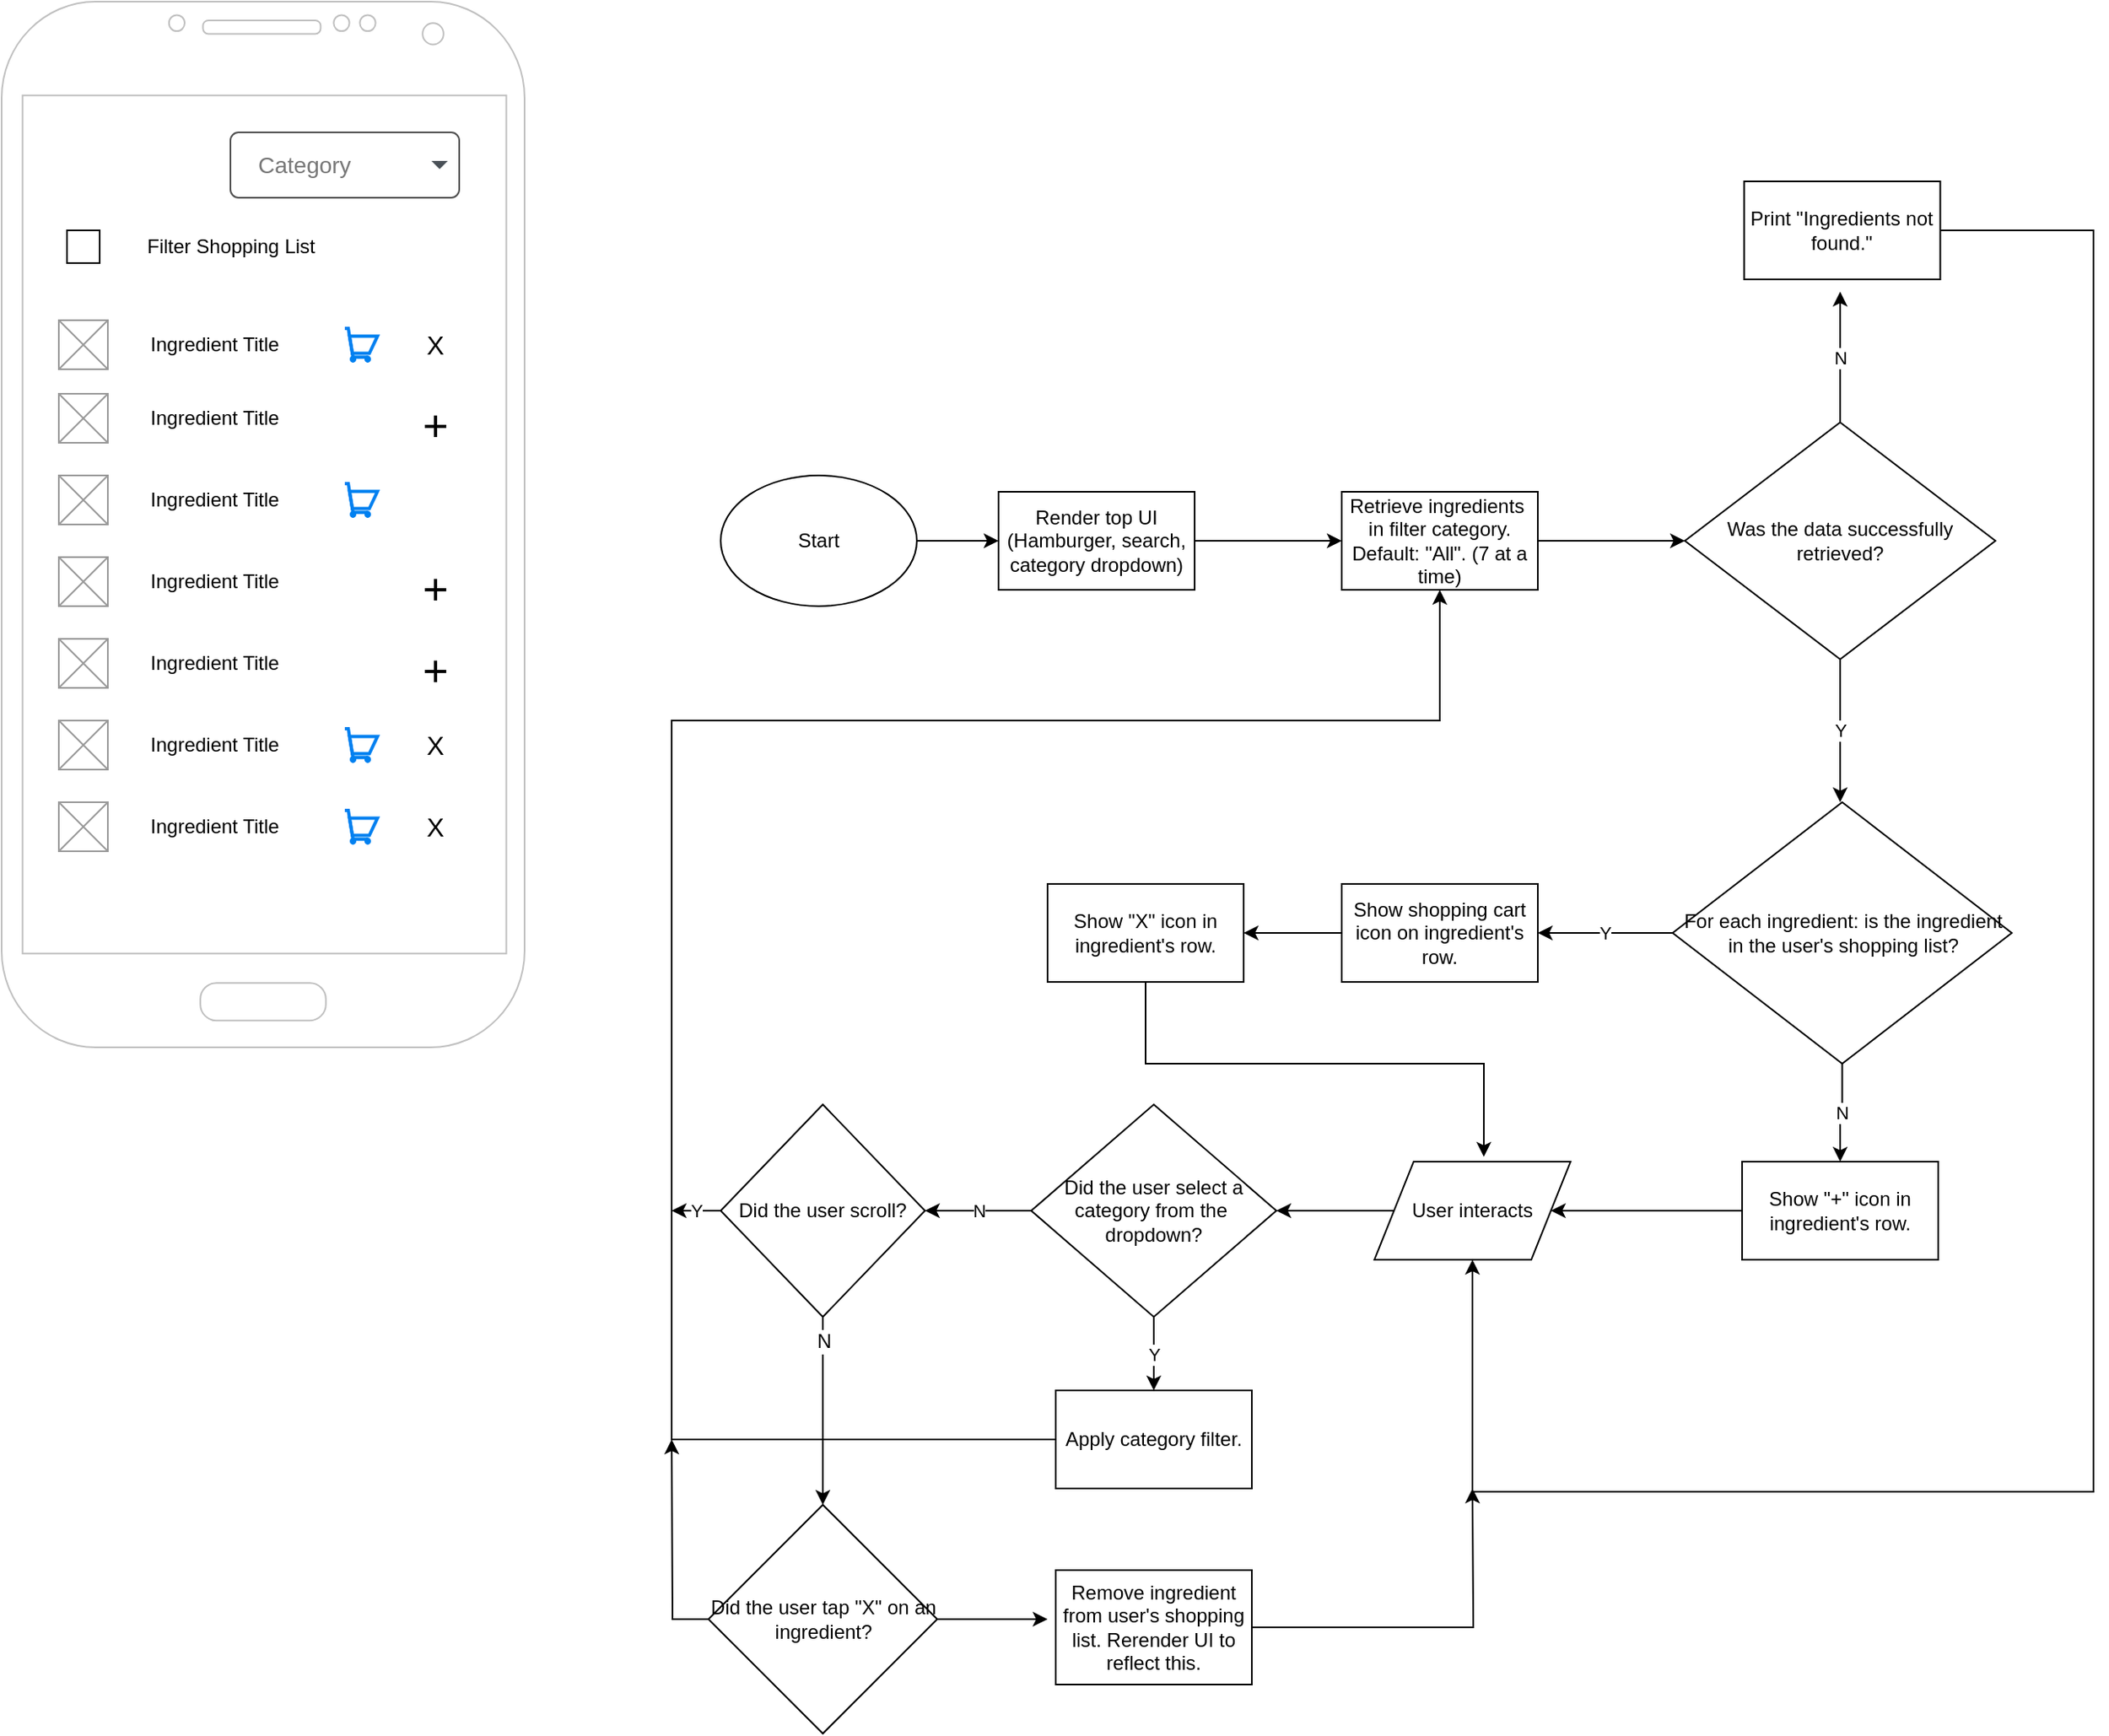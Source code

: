 <mxfile version="12.9.0" type="device"><diagram id="l2lB3IDHGOy-mHP-n-XK" name="Page-1"><mxGraphModel dx="2272" dy="769" grid="1" gridSize="10" guides="1" tooltips="1" connect="1" arrows="1" fold="1" page="1" pageScale="1" pageWidth="850" pageHeight="1100" math="0" shadow="0"><root><mxCell id="0"/><mxCell id="1" parent="0"/><mxCell id="iJ8HfIzHJP0FEsMmiKL5-1" value="" style="verticalLabelPosition=bottom;verticalAlign=top;html=1;shadow=0;dashed=0;strokeWidth=1;shape=mxgraph.android.phone2;strokeColor=#c0c0c0;" vertex="1" parent="1"><mxGeometry x="-60" y="30" width="320" height="640" as="geometry"/></mxCell><mxCell id="iJ8HfIzHJP0FEsMmiKL5-2" value="" style="whiteSpace=wrap;html=1;aspect=fixed;" vertex="1" parent="iJ8HfIzHJP0FEsMmiKL5-1"><mxGeometry x="40" y="140" width="20" height="20" as="geometry"/></mxCell><mxCell id="iJ8HfIzHJP0FEsMmiKL5-3" value="Filter Shopping List" style="text;html=1;align=center;verticalAlign=middle;resizable=0;points=[];autosize=1;" vertex="1" parent="iJ8HfIzHJP0FEsMmiKL5-1"><mxGeometry x="80" y="140" width="120" height="20" as="geometry"/></mxCell><mxCell id="iJ8HfIzHJP0FEsMmiKL5-4" value="" style="html=1;verticalLabelPosition=bottom;align=center;labelBackgroundColor=#ffffff;verticalAlign=top;strokeWidth=2;strokeColor=#0080F0;shadow=0;dashed=0;shape=mxgraph.ios7.icons.shopping_cart;" vertex="1" parent="iJ8HfIzHJP0FEsMmiKL5-1"><mxGeometry x="210" y="200" width="20" height="20" as="geometry"/></mxCell><mxCell id="iJ8HfIzHJP0FEsMmiKL5-5" value="&lt;font style=&quot;font-size: 16px&quot;&gt;X&lt;/font&gt;" style="text;html=1;align=center;verticalAlign=middle;resizable=0;points=[];autosize=1;" vertex="1" parent="iJ8HfIzHJP0FEsMmiKL5-1"><mxGeometry x="250" y="200" width="30" height="20" as="geometry"/></mxCell><mxCell id="iJ8HfIzHJP0FEsMmiKL5-6" value="" style="verticalLabelPosition=bottom;shadow=0;dashed=0;align=center;html=1;verticalAlign=top;strokeWidth=1;shape=mxgraph.mockup.graphics.simpleIcon;strokeColor=#999999;" vertex="1" parent="1"><mxGeometry x="-25" y="225" width="30" height="30" as="geometry"/></mxCell><mxCell id="iJ8HfIzHJP0FEsMmiKL5-7" value="" style="shape=image;html=1;verticalAlign=top;verticalLabelPosition=bottom;labelBackgroundColor=#ffffff;imageAspect=0;aspect=fixed;image=https://cdn4.iconfinder.com/data/icons/wirecons-free-vector-icons/32/menu-alt-128.png" vertex="1" parent="1"><mxGeometry x="-30" y="110" width="40" height="40" as="geometry"/></mxCell><mxCell id="iJ8HfIzHJP0FEsMmiKL5-9" value="Category" style="html=1;shadow=0;dashed=0;shape=mxgraph.bootstrap.rrect;rSize=5;strokeColor=#505050;strokeWidth=1;fillColor=#ffffff;fontColor=#777777;whiteSpace=wrap;align=left;verticalAlign=middle;fontStyle=0;fontSize=14;spacingRight=0;spacing=17;" vertex="1" parent="1"><mxGeometry x="80" y="110" width="140" height="40" as="geometry"/></mxCell><mxCell id="iJ8HfIzHJP0FEsMmiKL5-10" value="" style="shape=triangle;direction=south;fillColor=#495057;strokeColor=none;perimeter=none;" vertex="1" parent="iJ8HfIzHJP0FEsMmiKL5-9"><mxGeometry x="1" y="0.5" width="10" height="5" relative="1" as="geometry"><mxPoint x="-17" y="-2.5" as="offset"/></mxGeometry></mxCell><mxCell id="iJ8HfIzHJP0FEsMmiKL5-11" value="Ingredient Title" style="text;html=1;align=center;verticalAlign=middle;resizable=0;points=[];autosize=1;" vertex="1" parent="1"><mxGeometry x="20" y="230" width="100" height="20" as="geometry"/></mxCell><mxCell id="iJ8HfIzHJP0FEsMmiKL5-12" value="" style="verticalLabelPosition=bottom;shadow=0;dashed=0;align=center;html=1;verticalAlign=top;strokeWidth=1;shape=mxgraph.mockup.graphics.simpleIcon;strokeColor=#999999;" vertex="1" parent="1"><mxGeometry x="-25" y="270" width="30" height="30" as="geometry"/></mxCell><mxCell id="iJ8HfIzHJP0FEsMmiKL5-13" value="Ingredient Title" style="text;html=1;align=center;verticalAlign=middle;resizable=0;points=[];autosize=1;" vertex="1" parent="1"><mxGeometry x="20" y="275" width="100" height="20" as="geometry"/></mxCell><mxCell id="iJ8HfIzHJP0FEsMmiKL5-14" value="" style="html=1;verticalLabelPosition=bottom;align=center;labelBackgroundColor=#ffffff;verticalAlign=top;strokeWidth=2;strokeColor=#0080F0;shadow=0;dashed=0;shape=mxgraph.ios7.icons.shopping_cart;" vertex="1" parent="1"><mxGeometry x="150" y="325" width="20" height="20" as="geometry"/></mxCell><mxCell id="iJ8HfIzHJP0FEsMmiKL5-15" value="" style="verticalLabelPosition=bottom;shadow=0;dashed=0;align=center;html=1;verticalAlign=top;strokeWidth=1;shape=mxgraph.mockup.graphics.simpleIcon;strokeColor=#999999;" vertex="1" parent="1"><mxGeometry x="-25" y="320" width="30" height="30" as="geometry"/></mxCell><mxCell id="iJ8HfIzHJP0FEsMmiKL5-16" value="Ingredient Title" style="text;html=1;align=center;verticalAlign=middle;resizable=0;points=[];autosize=1;" vertex="1" parent="1"><mxGeometry x="20" y="325" width="100" height="20" as="geometry"/></mxCell><mxCell id="iJ8HfIzHJP0FEsMmiKL5-17" value="" style="verticalLabelPosition=bottom;shadow=0;dashed=0;align=center;html=1;verticalAlign=top;strokeWidth=1;shape=mxgraph.mockup.graphics.simpleIcon;strokeColor=#999999;" vertex="1" parent="1"><mxGeometry x="-25" y="370" width="30" height="30" as="geometry"/></mxCell><mxCell id="iJ8HfIzHJP0FEsMmiKL5-18" value="Ingredient Title" style="text;html=1;align=center;verticalAlign=middle;resizable=0;points=[];autosize=1;" vertex="1" parent="1"><mxGeometry x="20" y="375" width="100" height="20" as="geometry"/></mxCell><mxCell id="iJ8HfIzHJP0FEsMmiKL5-19" value="" style="verticalLabelPosition=bottom;shadow=0;dashed=0;align=center;html=1;verticalAlign=top;strokeWidth=1;shape=mxgraph.mockup.graphics.simpleIcon;strokeColor=#999999;" vertex="1" parent="1"><mxGeometry x="-25" y="420" width="30" height="30" as="geometry"/></mxCell><mxCell id="iJ8HfIzHJP0FEsMmiKL5-20" value="Ingredient Title" style="text;html=1;align=center;verticalAlign=middle;resizable=0;points=[];autosize=1;" vertex="1" parent="1"><mxGeometry x="20" y="425" width="100" height="20" as="geometry"/></mxCell><mxCell id="iJ8HfIzHJP0FEsMmiKL5-21" value="" style="html=1;verticalLabelPosition=bottom;align=center;labelBackgroundColor=#ffffff;verticalAlign=top;strokeWidth=2;strokeColor=#0080F0;shadow=0;dashed=0;shape=mxgraph.ios7.icons.shopping_cart;" vertex="1" parent="1"><mxGeometry x="150" y="475" width="20" height="20" as="geometry"/></mxCell><mxCell id="iJ8HfIzHJP0FEsMmiKL5-22" value="&lt;font style=&quot;font-size: 16px&quot;&gt;X&lt;/font&gt;" style="text;html=1;align=center;verticalAlign=middle;resizable=0;points=[];autosize=1;" vertex="1" parent="1"><mxGeometry x="190" y="475" width="30" height="20" as="geometry"/></mxCell><mxCell id="iJ8HfIzHJP0FEsMmiKL5-23" value="" style="verticalLabelPosition=bottom;shadow=0;dashed=0;align=center;html=1;verticalAlign=top;strokeWidth=1;shape=mxgraph.mockup.graphics.simpleIcon;strokeColor=#999999;" vertex="1" parent="1"><mxGeometry x="-25" y="470" width="30" height="30" as="geometry"/></mxCell><mxCell id="iJ8HfIzHJP0FEsMmiKL5-24" value="Ingredient Title" style="text;html=1;align=center;verticalAlign=middle;resizable=0;points=[];autosize=1;" vertex="1" parent="1"><mxGeometry x="20" y="475" width="100" height="20" as="geometry"/></mxCell><mxCell id="iJ8HfIzHJP0FEsMmiKL5-25" value="" style="html=1;verticalLabelPosition=bottom;align=center;labelBackgroundColor=#ffffff;verticalAlign=top;strokeWidth=2;strokeColor=#0080F0;shadow=0;dashed=0;shape=mxgraph.ios7.icons.shopping_cart;" vertex="1" parent="1"><mxGeometry x="150" y="525" width="20" height="20" as="geometry"/></mxCell><mxCell id="iJ8HfIzHJP0FEsMmiKL5-26" value="&lt;font style=&quot;font-size: 16px&quot;&gt;X&lt;/font&gt;" style="text;html=1;align=center;verticalAlign=middle;resizable=0;points=[];autosize=1;" vertex="1" parent="1"><mxGeometry x="190" y="525" width="30" height="20" as="geometry"/></mxCell><mxCell id="iJ8HfIzHJP0FEsMmiKL5-27" value="" style="verticalLabelPosition=bottom;shadow=0;dashed=0;align=center;html=1;verticalAlign=top;strokeWidth=1;shape=mxgraph.mockup.graphics.simpleIcon;strokeColor=#999999;" vertex="1" parent="1"><mxGeometry x="-25" y="520" width="30" height="30" as="geometry"/></mxCell><mxCell id="iJ8HfIzHJP0FEsMmiKL5-28" value="Ingredient Title" style="text;html=1;align=center;verticalAlign=middle;resizable=0;points=[];autosize=1;" vertex="1" parent="1"><mxGeometry x="20" y="525" width="100" height="20" as="geometry"/></mxCell><mxCell id="iJ8HfIzHJP0FEsMmiKL5-29" value="+" style="text;html=1;align=center;verticalAlign=middle;resizable=0;points=[];autosize=1;fontSize=27;" vertex="1" parent="1"><mxGeometry x="190" y="270" width="30" height="40" as="geometry"/></mxCell><mxCell id="iJ8HfIzHJP0FEsMmiKL5-30" value="+" style="text;html=1;align=center;verticalAlign=middle;resizable=0;points=[];autosize=1;fontSize=27;" vertex="1" parent="1"><mxGeometry x="190" y="370" width="30" height="40" as="geometry"/></mxCell><mxCell id="iJ8HfIzHJP0FEsMmiKL5-31" value="+" style="text;html=1;align=center;verticalAlign=middle;resizable=0;points=[];autosize=1;fontSize=27;" vertex="1" parent="1"><mxGeometry x="190" y="420" width="30" height="40" as="geometry"/></mxCell><mxCell id="iJ8HfIzHJP0FEsMmiKL5-34" style="edgeStyle=orthogonalEdgeStyle;rounded=0;orthogonalLoop=1;jettySize=auto;html=1;" edge="1" parent="1" source="iJ8HfIzHJP0FEsMmiKL5-32"><mxGeometry relative="1" as="geometry"><mxPoint x="550" y="360" as="targetPoint"/></mxGeometry></mxCell><mxCell id="iJ8HfIzHJP0FEsMmiKL5-32" value="Start" style="ellipse;whiteSpace=wrap;html=1;" vertex="1" parent="1"><mxGeometry x="380" y="320" width="120" height="80" as="geometry"/></mxCell><mxCell id="iJ8HfIzHJP0FEsMmiKL5-36" style="edgeStyle=orthogonalEdgeStyle;rounded=0;orthogonalLoop=1;jettySize=auto;html=1;entryX=0;entryY=0.5;entryDx=0;entryDy=0;" edge="1" parent="1" source="iJ8HfIzHJP0FEsMmiKL5-33" target="iJ8HfIzHJP0FEsMmiKL5-35"><mxGeometry relative="1" as="geometry"/></mxCell><mxCell id="iJ8HfIzHJP0FEsMmiKL5-33" value="Render top UI (Hamburger, search, category dropdown)" style="rounded=0;whiteSpace=wrap;html=1;" vertex="1" parent="1"><mxGeometry x="550" y="330" width="120" height="60" as="geometry"/></mxCell><mxCell id="iJ8HfIzHJP0FEsMmiKL5-42" style="edgeStyle=orthogonalEdgeStyle;rounded=0;orthogonalLoop=1;jettySize=auto;html=1;" edge="1" parent="1" source="iJ8HfIzHJP0FEsMmiKL5-35"><mxGeometry relative="1" as="geometry"><mxPoint x="970" y="360" as="targetPoint"/></mxGeometry></mxCell><mxCell id="iJ8HfIzHJP0FEsMmiKL5-35" value="Retrieve ingredients&amp;nbsp; in filter category. Default: &quot;All&quot;. (7 at a time)" style="rounded=0;whiteSpace=wrap;html=1;" vertex="1" parent="1"><mxGeometry x="760" y="330" width="120" height="60" as="geometry"/></mxCell><mxCell id="iJ8HfIzHJP0FEsMmiKL5-46" value="Y" style="edgeStyle=orthogonalEdgeStyle;rounded=0;orthogonalLoop=1;jettySize=auto;html=1;" edge="1" parent="1" source="iJ8HfIzHJP0FEsMmiKL5-43"><mxGeometry relative="1" as="geometry"><mxPoint x="1065" y="520" as="targetPoint"/></mxGeometry></mxCell><mxCell id="iJ8HfIzHJP0FEsMmiKL5-88" value="N" style="edgeStyle=orthogonalEdgeStyle;rounded=0;orthogonalLoop=1;jettySize=auto;html=1;" edge="1" parent="1" source="iJ8HfIzHJP0FEsMmiKL5-43"><mxGeometry relative="1" as="geometry"><mxPoint x="1065" y="207.5" as="targetPoint"/></mxGeometry></mxCell><mxCell id="iJ8HfIzHJP0FEsMmiKL5-43" value="Was the data successfully retrieved?" style="rhombus;whiteSpace=wrap;html=1;" vertex="1" parent="1"><mxGeometry x="970" y="287.5" width="190" height="145" as="geometry"/></mxCell><mxCell id="iJ8HfIzHJP0FEsMmiKL5-51" value="Y" style="edgeStyle=orthogonalEdgeStyle;rounded=0;orthogonalLoop=1;jettySize=auto;html=1;entryX=1;entryY=0.5;entryDx=0;entryDy=0;" edge="1" parent="1" source="iJ8HfIzHJP0FEsMmiKL5-50" target="iJ8HfIzHJP0FEsMmiKL5-52"><mxGeometry relative="1" as="geometry"><mxPoint x="920" y="600" as="targetPoint"/></mxGeometry></mxCell><mxCell id="iJ8HfIzHJP0FEsMmiKL5-58" value="N" style="edgeStyle=orthogonalEdgeStyle;rounded=0;orthogonalLoop=1;jettySize=auto;html=1;entryX=0.5;entryY=0;entryDx=0;entryDy=0;" edge="1" parent="1" source="iJ8HfIzHJP0FEsMmiKL5-50" target="iJ8HfIzHJP0FEsMmiKL5-57"><mxGeometry relative="1" as="geometry"/></mxCell><mxCell id="iJ8HfIzHJP0FEsMmiKL5-50" value="For each ingredient: is the ingredient in the user's shopping list?" style="rhombus;whiteSpace=wrap;html=1;" vertex="1" parent="1"><mxGeometry x="962.5" y="520" width="207.5" height="160" as="geometry"/></mxCell><mxCell id="iJ8HfIzHJP0FEsMmiKL5-54" style="edgeStyle=orthogonalEdgeStyle;rounded=0;orthogonalLoop=1;jettySize=auto;html=1;entryX=1;entryY=0.5;entryDx=0;entryDy=0;" edge="1" parent="1" source="iJ8HfIzHJP0FEsMmiKL5-52" target="iJ8HfIzHJP0FEsMmiKL5-53"><mxGeometry relative="1" as="geometry"/></mxCell><mxCell id="iJ8HfIzHJP0FEsMmiKL5-52" value="Show shopping cart icon on ingredient's row." style="rounded=0;whiteSpace=wrap;html=1;" vertex="1" parent="1"><mxGeometry x="760" y="570" width="120" height="60" as="geometry"/></mxCell><mxCell id="iJ8HfIzHJP0FEsMmiKL5-83" style="edgeStyle=orthogonalEdgeStyle;rounded=0;orthogonalLoop=1;jettySize=auto;html=1;entryX=0.558;entryY=-0.05;entryDx=0;entryDy=0;entryPerimeter=0;" edge="1" parent="1" source="iJ8HfIzHJP0FEsMmiKL5-53" target="iJ8HfIzHJP0FEsMmiKL5-59"><mxGeometry relative="1" as="geometry"><mxPoint x="640" y="680" as="targetPoint"/><Array as="points"><mxPoint x="640" y="680"/><mxPoint x="847" y="680"/></Array></mxGeometry></mxCell><mxCell id="iJ8HfIzHJP0FEsMmiKL5-53" value="Show &quot;X&quot; icon in ingredient's row." style="rounded=0;whiteSpace=wrap;html=1;" vertex="1" parent="1"><mxGeometry x="580" y="570" width="120" height="60" as="geometry"/></mxCell><mxCell id="iJ8HfIzHJP0FEsMmiKL5-74" style="edgeStyle=orthogonalEdgeStyle;rounded=0;orthogonalLoop=1;jettySize=auto;html=1;" edge="1" parent="1" source="iJ8HfIzHJP0FEsMmiKL5-57" target="iJ8HfIzHJP0FEsMmiKL5-59"><mxGeometry relative="1" as="geometry"/></mxCell><mxCell id="iJ8HfIzHJP0FEsMmiKL5-57" value="Show &quot;+&quot; icon in ingredient's row." style="rounded=0;whiteSpace=wrap;html=1;" vertex="1" parent="1"><mxGeometry x="1005" y="740" width="120" height="60" as="geometry"/></mxCell><mxCell id="iJ8HfIzHJP0FEsMmiKL5-82" style="edgeStyle=orthogonalEdgeStyle;rounded=0;orthogonalLoop=1;jettySize=auto;html=1;entryX=1;entryY=0.5;entryDx=0;entryDy=0;" edge="1" parent="1" source="iJ8HfIzHJP0FEsMmiKL5-59" target="iJ8HfIzHJP0FEsMmiKL5-61"><mxGeometry relative="1" as="geometry"/></mxCell><mxCell id="iJ8HfIzHJP0FEsMmiKL5-59" value="User interacts" style="shape=parallelogram;perimeter=parallelogramPerimeter;whiteSpace=wrap;html=1;" vertex="1" parent="1"><mxGeometry x="780" y="740" width="120" height="60" as="geometry"/></mxCell><mxCell id="iJ8HfIzHJP0FEsMmiKL5-65" value="Y" style="edgeStyle=orthogonalEdgeStyle;rounded=0;orthogonalLoop=1;jettySize=auto;html=1;entryX=0.5;entryY=0;entryDx=0;entryDy=0;" edge="1" parent="1" source="iJ8HfIzHJP0FEsMmiKL5-61" target="iJ8HfIzHJP0FEsMmiKL5-62"><mxGeometry relative="1" as="geometry"/></mxCell><mxCell id="iJ8HfIzHJP0FEsMmiKL5-70" value="N" style="edgeStyle=orthogonalEdgeStyle;rounded=0;orthogonalLoop=1;jettySize=auto;html=1;entryX=1;entryY=0.5;entryDx=0;entryDy=0;" edge="1" parent="1" source="iJ8HfIzHJP0FEsMmiKL5-61" target="iJ8HfIzHJP0FEsMmiKL5-69"><mxGeometry relative="1" as="geometry"/></mxCell><mxCell id="iJ8HfIzHJP0FEsMmiKL5-61" value="Did the user select a category from the&amp;nbsp; dropdown?" style="rhombus;whiteSpace=wrap;html=1;" vertex="1" parent="1"><mxGeometry x="570" y="705" width="150" height="130" as="geometry"/></mxCell><mxCell id="iJ8HfIzHJP0FEsMmiKL5-84" style="edgeStyle=orthogonalEdgeStyle;rounded=0;orthogonalLoop=1;jettySize=auto;html=1;entryX=0.5;entryY=1;entryDx=0;entryDy=0;" edge="1" parent="1" source="iJ8HfIzHJP0FEsMmiKL5-62" target="iJ8HfIzHJP0FEsMmiKL5-35"><mxGeometry relative="1" as="geometry"><mxPoint x="540" y="470" as="targetPoint"/><Array as="points"><mxPoint x="350" y="910"/><mxPoint x="350" y="470"/><mxPoint x="820" y="470"/></Array></mxGeometry></mxCell><mxCell id="iJ8HfIzHJP0FEsMmiKL5-62" value="Apply category filter." style="rounded=0;whiteSpace=wrap;html=1;" vertex="1" parent="1"><mxGeometry x="585" y="880" width="120" height="60" as="geometry"/></mxCell><mxCell id="iJ8HfIzHJP0FEsMmiKL5-86" value="Y" style="edgeStyle=orthogonalEdgeStyle;rounded=0;orthogonalLoop=1;jettySize=auto;html=1;" edge="1" parent="1" source="iJ8HfIzHJP0FEsMmiKL5-69"><mxGeometry relative="1" as="geometry"><mxPoint x="350" y="770" as="targetPoint"/></mxGeometry></mxCell><mxCell id="iJ8HfIzHJP0FEsMmiKL5-101" style="edgeStyle=orthogonalEdgeStyle;rounded=0;orthogonalLoop=1;jettySize=auto;html=1;entryX=0.5;entryY=0;entryDx=0;entryDy=0;" edge="1" parent="1" source="iJ8HfIzHJP0FEsMmiKL5-69" target="iJ8HfIzHJP0FEsMmiKL5-95"><mxGeometry relative="1" as="geometry"><mxPoint x="442.5" y="870" as="targetPoint"/></mxGeometry></mxCell><mxCell id="iJ8HfIzHJP0FEsMmiKL5-102" value="N" style="text;html=1;align=center;verticalAlign=middle;resizable=0;points=[];labelBackgroundColor=#ffffff;" vertex="1" connectable="0" parent="iJ8HfIzHJP0FEsMmiKL5-101"><mxGeometry x="-0.739" relative="1" as="geometry"><mxPoint as="offset"/></mxGeometry></mxCell><mxCell id="iJ8HfIzHJP0FEsMmiKL5-69" value="Did the user scroll?" style="rhombus;whiteSpace=wrap;html=1;" vertex="1" parent="1"><mxGeometry x="380" y="705" width="125" height="130" as="geometry"/></mxCell><mxCell id="iJ8HfIzHJP0FEsMmiKL5-94" style="edgeStyle=orthogonalEdgeStyle;rounded=0;orthogonalLoop=1;jettySize=auto;html=1;entryX=0.5;entryY=1;entryDx=0;entryDy=0;" edge="1" parent="1" source="iJ8HfIzHJP0FEsMmiKL5-89" target="iJ8HfIzHJP0FEsMmiKL5-59"><mxGeometry relative="1" as="geometry"><mxPoint x="1200" y="942" as="targetPoint"/><Array as="points"><mxPoint x="1220" y="170"/><mxPoint x="1220" y="942"/><mxPoint x="840" y="942"/></Array></mxGeometry></mxCell><mxCell id="iJ8HfIzHJP0FEsMmiKL5-89" value="Print &quot;Ingredients not found.&quot;" style="rounded=0;whiteSpace=wrap;html=1;" vertex="1" parent="1"><mxGeometry x="1006.25" y="140" width="120" height="60" as="geometry"/></mxCell><mxCell id="iJ8HfIzHJP0FEsMmiKL5-99" style="edgeStyle=orthogonalEdgeStyle;rounded=0;orthogonalLoop=1;jettySize=auto;html=1;" edge="1" parent="1" source="iJ8HfIzHJP0FEsMmiKL5-95"><mxGeometry relative="1" as="geometry"><mxPoint x="580" y="1020" as="targetPoint"/></mxGeometry></mxCell><mxCell id="iJ8HfIzHJP0FEsMmiKL5-103" style="edgeStyle=orthogonalEdgeStyle;rounded=0;orthogonalLoop=1;jettySize=auto;html=1;" edge="1" parent="1" source="iJ8HfIzHJP0FEsMmiKL5-95"><mxGeometry relative="1" as="geometry"><mxPoint x="350" y="910" as="targetPoint"/></mxGeometry></mxCell><mxCell id="iJ8HfIzHJP0FEsMmiKL5-95" value="Did the user tap &quot;X&quot; on an ingredient?" style="rhombus;whiteSpace=wrap;html=1;" vertex="1" parent="1"><mxGeometry x="372.5" y="950" width="140" height="140" as="geometry"/></mxCell><mxCell id="iJ8HfIzHJP0FEsMmiKL5-100" style="edgeStyle=orthogonalEdgeStyle;rounded=0;orthogonalLoop=1;jettySize=auto;html=1;" edge="1" parent="1" source="iJ8HfIzHJP0FEsMmiKL5-96"><mxGeometry relative="1" as="geometry"><mxPoint x="840" y="940" as="targetPoint"/></mxGeometry></mxCell><mxCell id="iJ8HfIzHJP0FEsMmiKL5-96" value="Remove ingredient from user's shopping list. Rerender UI to reflect this." style="rounded=0;whiteSpace=wrap;html=1;" vertex="1" parent="1"><mxGeometry x="585" y="990" width="120" height="70" as="geometry"/></mxCell></root></mxGraphModel></diagram></mxfile>